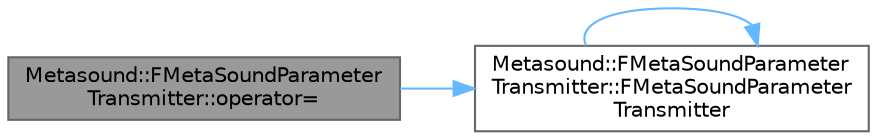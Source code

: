 digraph "Metasound::FMetaSoundParameterTransmitter::operator="
{
 // INTERACTIVE_SVG=YES
 // LATEX_PDF_SIZE
  bgcolor="transparent";
  edge [fontname=Helvetica,fontsize=10,labelfontname=Helvetica,labelfontsize=10];
  node [fontname=Helvetica,fontsize=10,shape=box,height=0.2,width=0.4];
  rankdir="LR";
  Node1 [id="Node000001",label="Metasound::FMetaSoundParameter\lTransmitter::operator=",height=0.2,width=0.4,color="gray40", fillcolor="grey60", style="filled", fontcolor="black",tooltip=" "];
  Node1 -> Node2 [id="edge1_Node000001_Node000002",color="steelblue1",style="solid",tooltip=" "];
  Node2 [id="Node000002",label="Metasound::FMetaSoundParameter\lTransmitter::FMetaSoundParameter\lTransmitter",height=0.2,width=0.4,color="grey40", fillcolor="white", style="filled",URL="$dd/d22/classMetasound_1_1FMetaSoundParameterTransmitter.html#a439bb062718ce474d64486bca294293f",tooltip=" "];
  Node2 -> Node2 [id="edge2_Node000002_Node000002",color="steelblue1",style="solid",tooltip=" "];
}
